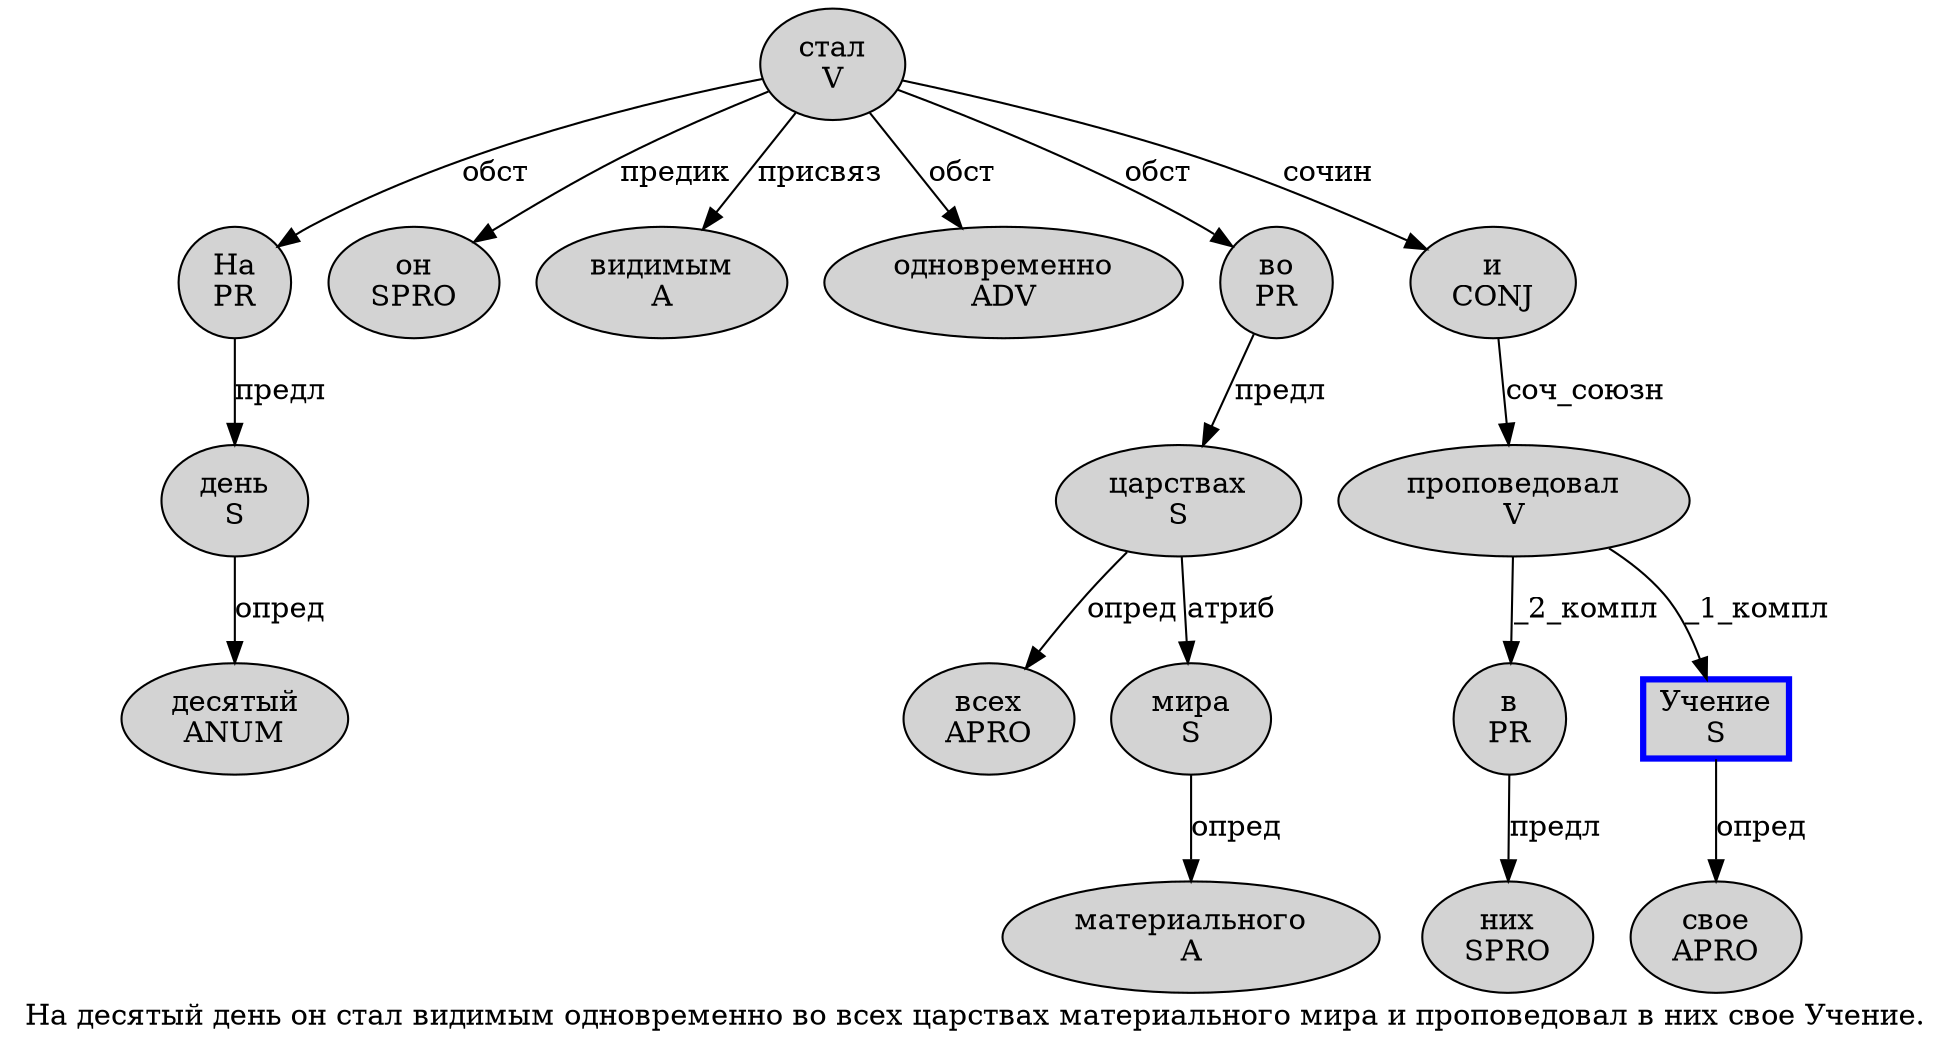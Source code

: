 digraph SENTENCE_612 {
	graph [label="На десятый день он стал видимым одновременно во всех царствах материального мира и проповедовал в них свое Учение."]
	node [style=filled]
		0 [label="На
PR" color="" fillcolor=lightgray penwidth=1 shape=ellipse]
		1 [label="десятый
ANUM" color="" fillcolor=lightgray penwidth=1 shape=ellipse]
		2 [label="день
S" color="" fillcolor=lightgray penwidth=1 shape=ellipse]
		3 [label="он
SPRO" color="" fillcolor=lightgray penwidth=1 shape=ellipse]
		4 [label="стал
V" color="" fillcolor=lightgray penwidth=1 shape=ellipse]
		5 [label="видимым
A" color="" fillcolor=lightgray penwidth=1 shape=ellipse]
		6 [label="одновременно
ADV" color="" fillcolor=lightgray penwidth=1 shape=ellipse]
		7 [label="во
PR" color="" fillcolor=lightgray penwidth=1 shape=ellipse]
		8 [label="всех
APRO" color="" fillcolor=lightgray penwidth=1 shape=ellipse]
		9 [label="царствах
S" color="" fillcolor=lightgray penwidth=1 shape=ellipse]
		10 [label="материального
A" color="" fillcolor=lightgray penwidth=1 shape=ellipse]
		11 [label="мира
S" color="" fillcolor=lightgray penwidth=1 shape=ellipse]
		12 [label="и
CONJ" color="" fillcolor=lightgray penwidth=1 shape=ellipse]
		13 [label="проповедовал
V" color="" fillcolor=lightgray penwidth=1 shape=ellipse]
		14 [label="в
PR" color="" fillcolor=lightgray penwidth=1 shape=ellipse]
		15 [label="них
SPRO" color="" fillcolor=lightgray penwidth=1 shape=ellipse]
		16 [label="свое
APRO" color="" fillcolor=lightgray penwidth=1 shape=ellipse]
		17 [label="Учение
S" color=blue fillcolor=lightgray penwidth=3 shape=box]
			14 -> 15 [label="предл"]
			2 -> 1 [label="опред"]
			12 -> 13 [label="соч_союзн"]
			7 -> 9 [label="предл"]
			0 -> 2 [label="предл"]
			9 -> 8 [label="опред"]
			9 -> 11 [label="атриб"]
			17 -> 16 [label="опред"]
			11 -> 10 [label="опред"]
			4 -> 0 [label="обст"]
			4 -> 3 [label="предик"]
			4 -> 5 [label="присвяз"]
			4 -> 6 [label="обст"]
			4 -> 7 [label="обст"]
			4 -> 12 [label="сочин"]
			13 -> 14 [label="_2_компл"]
			13 -> 17 [label="_1_компл"]
}